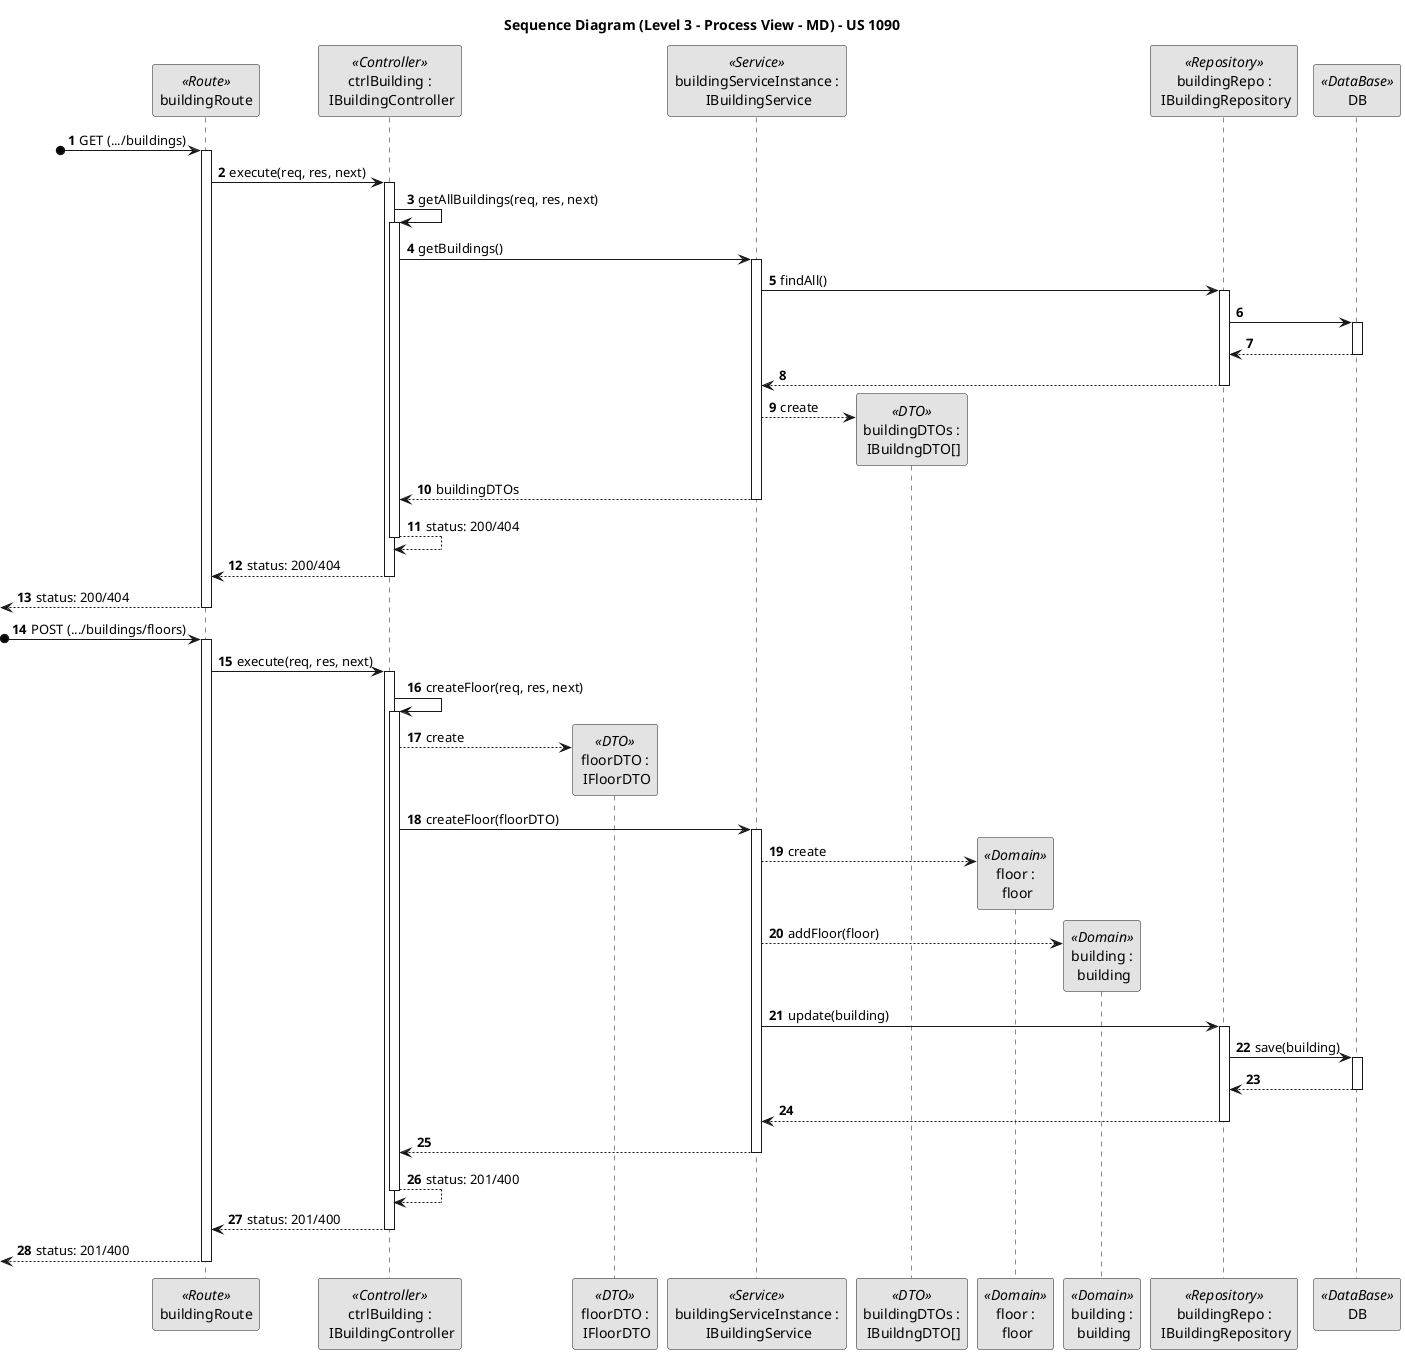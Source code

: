 @startuml
skinparam monochrome true
skinparam packageStyle rectangle
skinparam shadowing false

title Sequence Diagram (Level 3 - Process View - MD) - US 1090
autonumber

participant "buildingRoute" as Route <<Route>>
participant "ctrlBuilding :\n IBuildingController" as Controller <<Controller>>
participant "floorDTO :\n IFloorDTO" as FloorDTO <<DTO>>
participant "buildingServiceInstance :\n IBuildingService" as Service <<Service>>
participant "buildingDTOs :\n IBuildngDTO[]" as BuildingDTOList <<DTO>>
participant "floor :\n floor" as Floor <<Domain>>
participant "building :\n building" as Building <<Domain>>
participant "buildingRepo :\n IBuildingRepository" as Repo <<Repository>>
participant "DB" as DB <<DataBase>>

?o-> Route : GET (.../buildings)
activate Route

    Route -> Controller : execute(req, res, next)
    activate Controller
        Controller -> Controller : getAllBuildings(req, res, next)
        activate Controller
            Controller -> Service : getBuildings()

            activate Service
                Service -> Repo : findAll()
                activate Repo
                    Repo -> DB :
                    activate DB
                    DB --> Repo :
                    deactivate DB
                    Repo --> Service :
                deactivate Repo
                Service --> BuildingDTOList** : create
                Service --> Controller : buildingDTOs
            deactivate Service

            Controller --> Controller : status: 200/404
        deactivate Controller
    Controller --> Route : status: 200/404
    deactivate Controller

<-- Route : status: 200/404
deactivate Route

?o-> Route : POST (.../buildings/floors)
activate Route

    Route -> Controller : execute(req, res, next)
    activate Controller
        Controller -> Controller : createFloor(req, res, next)
        activate Controller
            Controller --> FloorDTO** : create
            Controller -> Service : createFloor(floorDTO)

            activate Service
                Service --> Floor** : create
                Service --> Building** : addFloor(floor)
                Service -> Repo : update(building)
                activate Repo
                    Repo -> DB : save(building)
                    activate DB
                    DB --> Repo :
                    deactivate DB
                    Repo --> Service :
                deactivate Repo
                Service --> Controller :
            deactivate Service

            Controller --> Controller : status: 201/400
        deactivate Controller
    Controller --> Route : status: 201/400
    deactivate Controller

<-- Route : status: 201/400
deactivate Route

@enduml